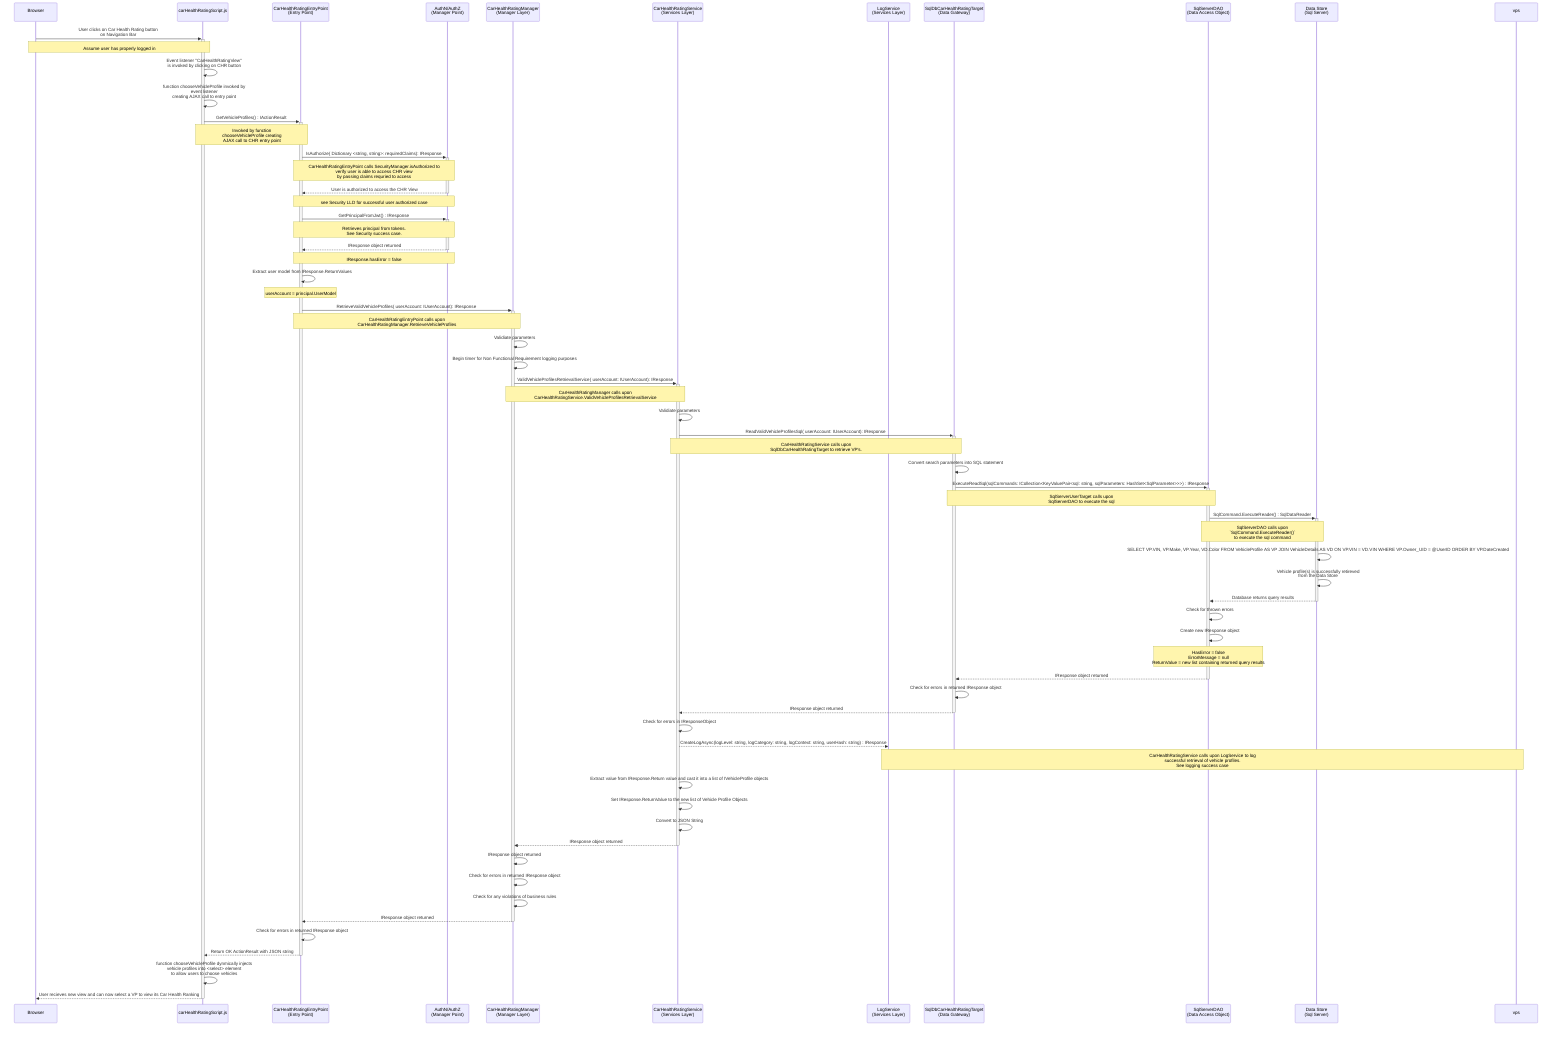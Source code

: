 sequenceDiagram
participant u as Browser
participant scr as carHealthRatingScript.js
participant e as CarHealthRatingEntryPoint<br>(Entry Point)
participant az as AuthN/AuthZ<br>(Manager Point)
participant chrm as CarHealthRatingManager<br>(Manager Layer)
participant chrs as CarHealthRatingService<br>(Services Layer)
participant ll as LogService<br>(Services Layer)
participant dg as SqlDbCarHealthRatingTarget<br>(Data Gateway)
participant da as SqlServerDAO<br>(Data Access Object)
participant ds as Data Store<br>(Sql Server)

u ->>+ scr: User clicks on Car Health Rating button<br> on Navigation Bar
    Note over u,scr: Assume user has properly logged in

    scr->>scr: Event listener "CarHealthRatingView" <br>is invoked by clicking on CHR button
    scr->>scr: function chooseVehicleProfile invoked by<br> event listener<br> creating AJAX call to entry point

        scr->>+e: GetVehicleProfiles() : IActionResult
            Note over scr,e: Invoked by function <br> chooseVehicleProfile creating<br>AJAX call to CHR entry point

            e->>+az: IsAuthorize( Dictionary <string, string>: requiredClaims): IResponse
            Note over e,az: CarHealthRatingEntryPoint calls SecurityManager.isAuthorized to<br>verify user is able to access CHR view<br> by passing claims requried to access
            
            az-->>-e: User is authorized to access the CHR View 
            Note over az,e: see Security LLD for successful user authorized case

            e->>+az: GetPrincipalFromJwt() : IResponse
            Note over e,az: Retrieves principal from tokens.<br>See Security success case.

            az-->>-e:IResponse object returned
            Note over az,e: IResponse.hasError = false

            # Needed in order to find VP's under user.
            e->>e: Extract user model from IResponse.ReturnValues
                Note over e,e: userAccount = principal.UserModel

                e->>+chrm: RetrieveValidVehicleProfiles( userAccount: IUserAccount): IResponse
                    Note over e,chrm: CarHealthRatingEntryPoint calls upon<br>CarHealthRatingManager.RetrieveVehicleProfiles

                    chrm->>chrm: Validiate parameters 

                    chrm->>chrm: Begin timer for Non Functional Requirement logging purposes

                        chrm->>+chrs: ValidVehicleProfilesRetrievalService( userAccount: IUserAccount): IResponse
                            Note over chrm,chrs: CarHealthRatingManager calls upon<br> CarHealthRatingService.ValidVehicleProfilesRetrievalService

                            chrs->>chrs: Validiate parameters

                                chrs->>+dg: ReadValidVehicleProfilesSql( userAccount: IUserAccount): IResponse
                                    Note over chrs,dg: CarHealthRatingService calls upon<br> SqlDbCarHealthRatingTarget to retrieve VP's.

                                    dg->>dg: Convert search parameters into SQL statement

                                        dg->>+da: ExecuteReadSql(sqlCommands: ICollection<KeyValuePair<sql: string, sqlParameters: HashSet<SqlParameter>>>) : IResponse
                                            Note over dg,da: SqlServerUserTarget calls upon<br>SqlServerDAO to execute the sql

                                                da->>+ds: SqlCommand.ExecuteReader() : SqlDataReader
                                                    Note over da,ds: SqlServerDAO calls upon<br>`SqlCommand.ExecuteReader()`<br>to execute the sql command

                                                        ds->>ds: SELECT VP.VIN, VP.Make, VP.Year, VD.Color FROM VehicleProfile AS VP JOIN VehicleDetails AS VD ON VP.VIN = VD.VIN WHERE VP.Owner_UID = @UserID ORDER BY VP.DateCreated;

                                                        ds->>ds: Vehicle profile(s) is successfully retireved<br>from the Data Store

                                                ds-->>-da: Database returns query results

                                                da->>da: Check for thrown errors

                                                da->>da: Create new IResponse object
                                                    Note over da: HasError = false<br>ErrorMessage = null<br>ReturnValue = new list containing returned query results

                                        da-->>-dg: IResponse object returned

                                    dg->>dg: Check for errors in returned IResponse object

                                dg-->>-chrs: IResponse object returned

                            chrs->>chrs: Check for errors in IResponseObject

                                # Log successful vehicle profile retrieval
                                chrs-->>ll: CreateLogAsync(logLevel: string, logCategory: string, logContext: string, userHash: string) : IResponse
                                    Note over vps,ll: CarHealthRatingService calls upon LogService to log<br>successful retrieval of vehicle profiles.<br>See logging success case

                            chrs->>chrs: Extract value from IResponse.Return value and cast it into a list of IVehicleProfile objects

                            chrs->>chrs: Set IResponse.ReturnValue to the new list of Vehicle Profile Objects

                            chrs->>chrs: Convert to JSON String

                        chrs-->>-chrm: IResponse object returned
                    
                    chrm->>chrm: IResponse object returned

                    chrm->>chrm: Check for errors in returned IResponse object

                    chrm->>chrm: Check for any violations of business rules

                chrm-->>-e: IResponse object returned

            e->>e: Check for errors in returned IResponse object

        e-->>-scr: Return OK ActionResult with JSON string
        
    scr->>scr: function chooseVehicleProfile dynmically injects<br> vehicle profiles into <select> element<br> to allow users to choose vehicles 

scr-->>-u: User recieves new view and can now select a VP to view its Car Health Ranking